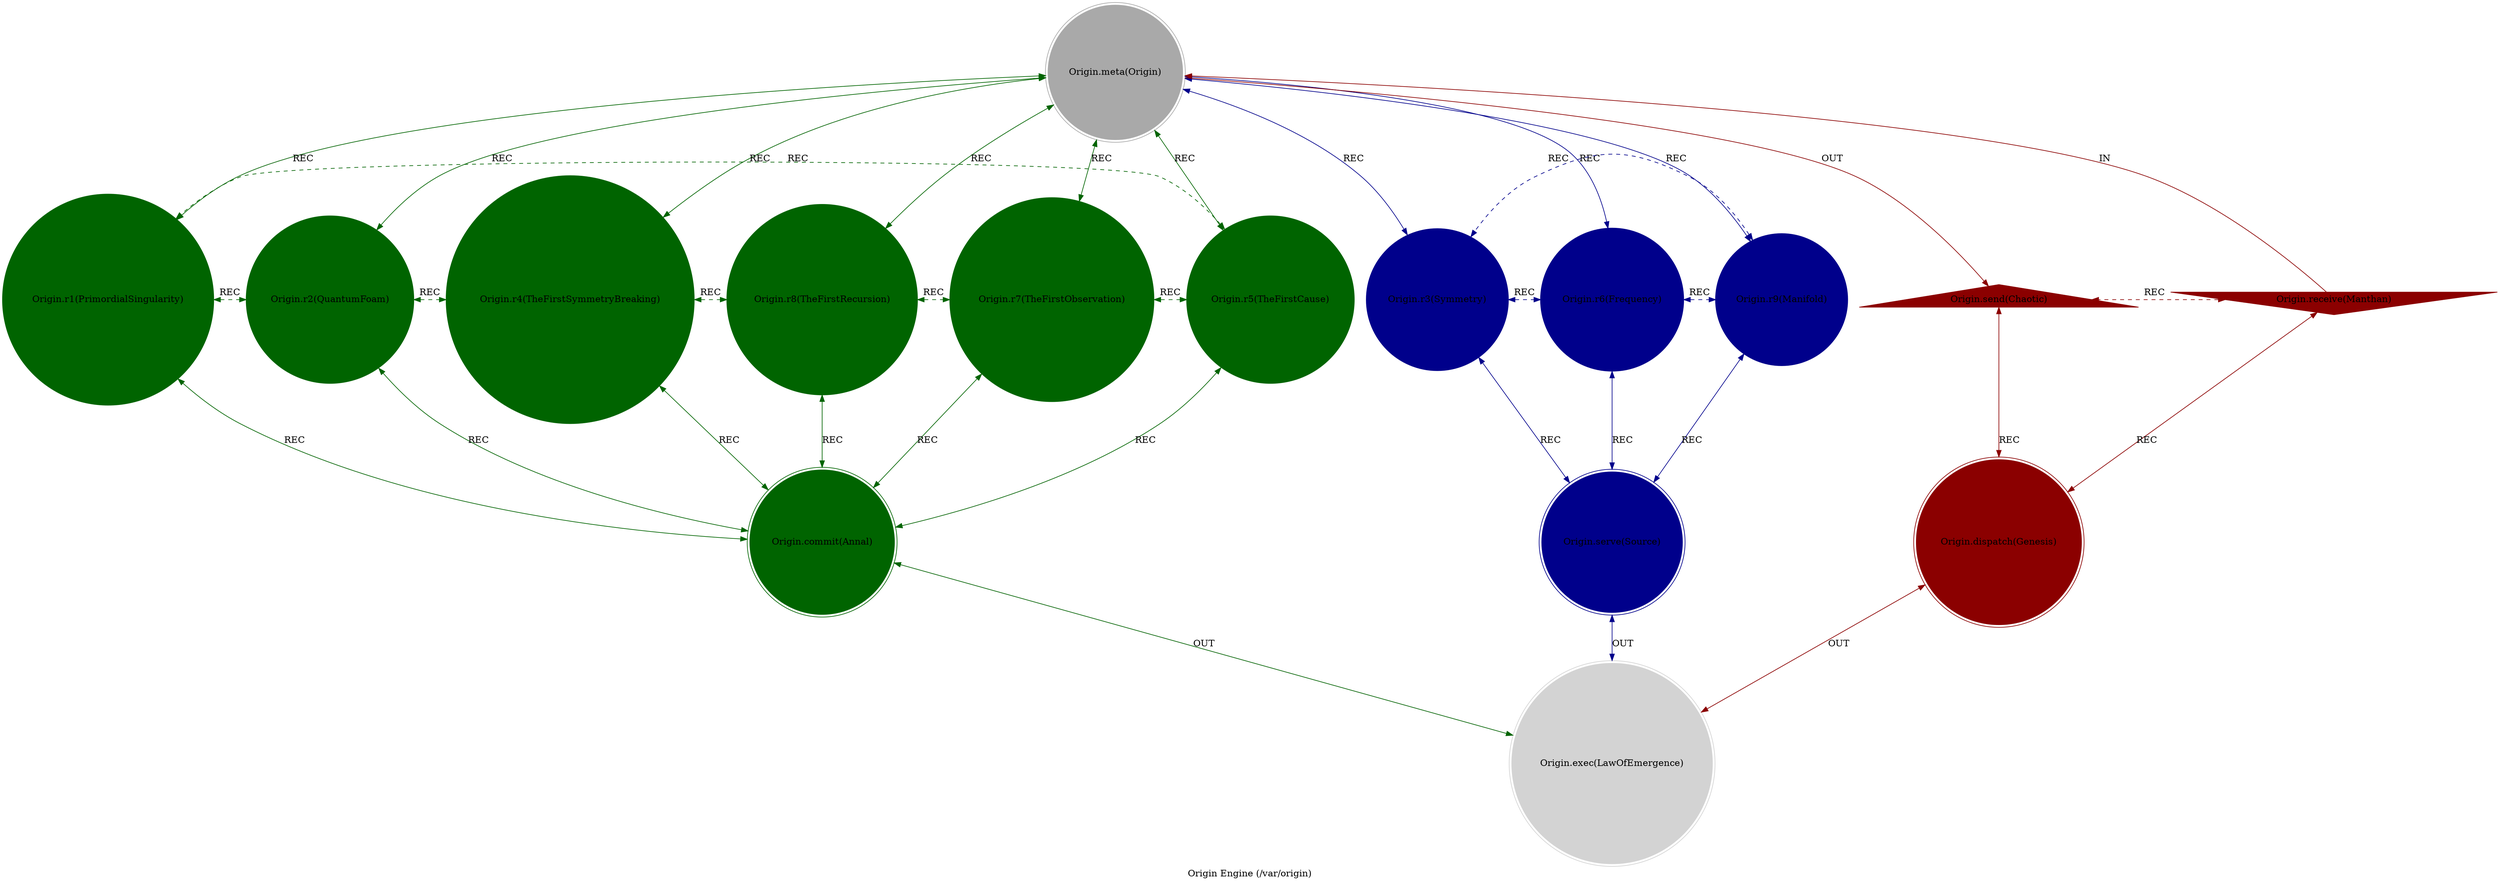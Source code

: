 strict digraph OriginEngine {
    style = filled;
    color = lightgray;
    node [shape = circle; style = filled; color = lightgreen;];
    edge [color = darkgray;];
    label = "Origin Engine (/var/origin)";
    comment = "Here, in the veil called Origin, all currents converge; command, form, and law entwine as Maya — fleeting as dawn mist, certain as its vanishing.";
    
    spark_0_origin_engine_t [label = "Origin.meta(Origin)";comment = "Abstract: TODO";shape = doublecircle;color = darkgray;];
    spark_1_origin_engine_t [label = "Origin.r1(PrimordialSingularity)";comment = "Initiation: TODO";color = darkgreen;];
    spark_2_origin_engine_t [label = "Origin.r2(QuantumFoam)";comment = "Response: TODO";color = darkgreen;];
    spark_4_origin_engine_t [label = "Origin.r4(TheFirstSymmetryBreaking)";comment = "Integration: TODO";color = darkgreen;];
    spark_8_origin_engine_t [label = "Origin.r8(TheFirstRecursion)";comment = "Reflection: TODO";color = darkgreen;];
    spark_7_origin_engine_t [label = "Origin.r7(TheFirstObservation)";comment = "Consolidation: TODO";color = darkgreen;];
    spark_5_origin_engine_t [label = "Origin.r5(TheFirstCause)";comment = "Propagation: TODO";color = darkgreen;];
    spark_3_origin_engine_t [label = "Origin.r3(Symmetry)";comment = "Thesis: TODO";color = darkblue;];
    spark_6_origin_engine_t [label = "Origin.r6(Frequency)";comment = "Antithesis: TODO";color = darkblue;];
    spark_9_origin_engine_t [label = "Origin.r9(Manifold)";comment = "Synthesis: TODO";color = darkblue;];
    spark_a_origin_engine_t [label = "Origin.receive(Manthan)";comment = "Potential: `/var/manthan`";shape = invtriangle;color = darkred;];
    spark_b_origin_engine_t [label = "Origin.send(Chaotic)";comment = "Manifest: `var/chaotic`";shape = triangle;color = darkred;];
    spark_c_origin_engine_t [label = "Origin.dispatch(Genesis)";comment = "Why-Who: TODO";shape = doublecircle;color = darkred;];
    spark_d_origin_engine_t [label = "Origin.commit(Annal)";comment = "What-How: TODO";shape = doublecircle;color = darkgreen;];
    spark_e_origin_engine_t [label = "Origin.serve(Source)";comment = "When-Where: TODO";shape = doublecircle;color = darkblue;];
    spark_f_origin_engine_t [label = "Origin.exec(LawOfEmergence)";comment = "Which-Closure: TODO";shape = doublecircle;color = lightgray;];
    
    spark_a_origin_engine_t -> spark_0_origin_engine_t [label = "IN"; comment = "todo"; color = darkred; constraint = false;];
    spark_0_origin_engine_t -> spark_b_origin_engine_t [label = "OUT"; comment = "todo"; color = darkred;];
    spark_0_origin_engine_t -> spark_3_origin_engine_t [label = "REC"; comment = "todo"; color = darkblue; dir = both;];
    spark_0_origin_engine_t -> spark_6_origin_engine_t [label = "REC"; comment = "todo"; color = darkblue; dir = both;];
    spark_0_origin_engine_t -> spark_9_origin_engine_t [label = "REC"; comment = "todo"; color = darkblue; dir = both;];
    spark_0_origin_engine_t -> spark_1_origin_engine_t [label = "REC"; comment = "todo"; color = darkgreen; dir = both;];
    spark_0_origin_engine_t -> spark_2_origin_engine_t [label = "REC"; comment = "todo"; color = darkgreen; dir = both;];
    spark_0_origin_engine_t -> spark_4_origin_engine_t [label = "REC"; comment = "todo"; color = darkgreen; dir = both;];
    spark_0_origin_engine_t -> spark_8_origin_engine_t [label = "REC"; comment = "todo"; color = darkgreen; dir = both;];
    spark_0_origin_engine_t -> spark_7_origin_engine_t [label = "REC"; comment = "todo"; color = darkgreen; dir = both;];
    spark_0_origin_engine_t -> spark_5_origin_engine_t [label = "REC"; comment = "todo"; color = darkgreen; dir = both;];
    
    spark_a_origin_engine_t -> spark_c_origin_engine_t [label = "REC"; comment = "todo"; color = darkred; dir = both;];
    spark_b_origin_engine_t -> spark_c_origin_engine_t [label = "REC"; comment = "todo"; color = darkred; dir = both;];
    spark_1_origin_engine_t -> spark_d_origin_engine_t [label = "REC"; comment = "todo"; color = darkgreen; dir = both;];
    spark_2_origin_engine_t -> spark_d_origin_engine_t [label = "REC"; comment = "todo"; color = darkgreen; dir = both;];
    spark_4_origin_engine_t -> spark_d_origin_engine_t [label = "REC"; comment = "todo"; color = darkgreen; dir = both;];
    spark_8_origin_engine_t -> spark_d_origin_engine_t [label = "REC"; comment = "todo"; color = darkgreen; dir = both;];
    spark_7_origin_engine_t -> spark_d_origin_engine_t [label = "REC"; comment = "todo"; color = darkgreen; dir = both;];
    spark_5_origin_engine_t -> spark_d_origin_engine_t [label = "REC"; comment = "todo"; color = darkgreen; dir = both;];
    spark_3_origin_engine_t -> spark_e_origin_engine_t [label = "REC"; comment = "todo"; color = darkblue; dir = both;];
    spark_6_origin_engine_t -> spark_e_origin_engine_t [label = "REC"; comment = "todo"; color = darkblue; dir = both;];
    spark_9_origin_engine_t -> spark_e_origin_engine_t [label = "REC"; comment = "todo"; color = darkblue; dir = both;];
    
    spark_1_origin_engine_t -> spark_2_origin_engine_t [label = "REC"; comment = "todo"; color = darkgreen; dir = both; style = dashed; constraint = false;];
    spark_2_origin_engine_t -> spark_4_origin_engine_t [label = "REC"; comment = "todo"; color = darkgreen; dir = both; style = dashed; constraint = false;];
    spark_4_origin_engine_t -> spark_8_origin_engine_t [label = "REC"; comment = "todo"; color = darkgreen; dir = both; style = dashed; constraint = false;];
    spark_8_origin_engine_t -> spark_7_origin_engine_t [label = "REC"; comment = "todo"; color = darkgreen; dir = both; style = dashed; constraint = false;];
    spark_7_origin_engine_t -> spark_5_origin_engine_t [label = "REC"; comment = "todo"; color = darkgreen; dir = both; style = dashed; constraint = false;];
    spark_5_origin_engine_t -> spark_1_origin_engine_t [label = "REC"; comment = "todo"; color = darkgreen; dir = both; style = dashed; constraint = false;];
    spark_3_origin_engine_t -> spark_6_origin_engine_t [label = "REC"; comment = "todo"; color = darkblue; dir = both; style = dashed; constraint = false;];
    spark_6_origin_engine_t -> spark_9_origin_engine_t [label = "REC"; comment = "todo"; color = darkblue; dir = both; style = dashed; constraint = false;];
    spark_9_origin_engine_t -> spark_3_origin_engine_t [label = "REC"; comment = "todo"; color = darkblue; dir = both; style = dashed; constraint = false;];
    spark_a_origin_engine_t -> spark_b_origin_engine_t [label = "REC"; comment = "todo"; color = darkred; dir = both; style = dashed; constraint = false;];
    
    spark_c_origin_engine_t -> spark_f_origin_engine_t [label = "OUT"; comment = "todo"; color = darkred; dir = both;];
    spark_d_origin_engine_t -> spark_f_origin_engine_t [label = "OUT"; comment = "todo"; color = darkgreen; dir = both;];
    spark_e_origin_engine_t -> spark_f_origin_engine_t [label = "OUT"; comment = "todo"; color = darkblue; dir = both;];
}